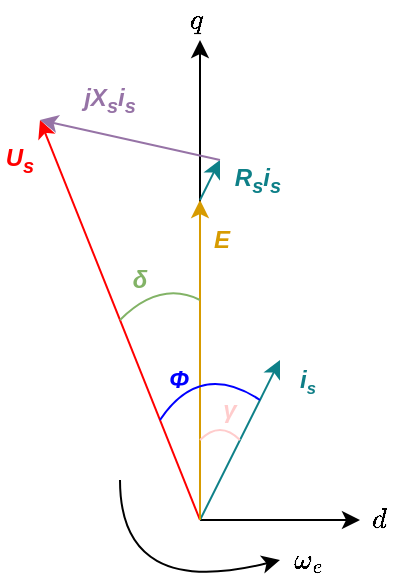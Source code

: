 <mxfile version="24.4.10" type="github">
  <diagram name="第 1 页" id="bCNPC1Wj3j-4zLxV8QfG">
    <mxGraphModel dx="352" dy="240" grid="1" gridSize="10" guides="1" tooltips="1" connect="1" arrows="1" fold="1" page="1" pageScale="1" pageWidth="827" pageHeight="1169" math="1" shadow="0">
      <root>
        <mxCell id="0" />
        <mxCell id="1" parent="0" />
        <mxCell id="CBYcRYqiomnFLM2rLD_o-1" value="" style="endArrow=classic;html=1;rounded=0;" parent="1" edge="1">
          <mxGeometry width="50" height="50" relative="1" as="geometry">
            <mxPoint x="400" y="400" as="sourcePoint" />
            <mxPoint x="400" y="160" as="targetPoint" />
          </mxGeometry>
        </mxCell>
        <mxCell id="CBYcRYqiomnFLM2rLD_o-2" value="" style="endArrow=classic;html=1;rounded=0;" parent="1" edge="1">
          <mxGeometry width="50" height="50" relative="1" as="geometry">
            <mxPoint x="400" y="400" as="sourcePoint" />
            <mxPoint x="480" y="400" as="targetPoint" />
          </mxGeometry>
        </mxCell>
        <mxCell id="CBYcRYqiomnFLM2rLD_o-3" value="$$q$$" style="text;html=1;align=center;verticalAlign=middle;whiteSpace=wrap;rounded=0;" parent="1" vertex="1">
          <mxGeometry x="390" y="140" width="17" height="20" as="geometry" />
        </mxCell>
        <mxCell id="CBYcRYqiomnFLM2rLD_o-4" value="$$d$$" style="text;html=1;align=center;verticalAlign=middle;whiteSpace=wrap;rounded=0;" parent="1" vertex="1">
          <mxGeometry x="480" y="390" width="20" height="20" as="geometry" />
        </mxCell>
        <mxCell id="CBYcRYqiomnFLM2rLD_o-5" value="" style="endArrow=classic;html=1;rounded=0;fillColor=#b0e3e6;strokeColor=#0e8088;" parent="1" edge="1">
          <mxGeometry width="50" height="50" relative="1" as="geometry">
            <mxPoint x="400" y="400" as="sourcePoint" />
            <mxPoint x="440" y="320" as="targetPoint" />
          </mxGeometry>
        </mxCell>
        <mxCell id="CBYcRYqiomnFLM2rLD_o-6" value="" style="endArrow=classic;html=1;rounded=0;fillColor=#e51400;strokeColor=#ff0000;" parent="1" edge="1">
          <mxGeometry width="50" height="50" relative="1" as="geometry">
            <mxPoint x="400" y="400" as="sourcePoint" />
            <mxPoint x="320" y="200" as="targetPoint" />
          </mxGeometry>
        </mxCell>
        <mxCell id="CBYcRYqiomnFLM2rLD_o-7" value="" style="endArrow=classic;html=1;rounded=0;fillColor=#ffe6cc;strokeColor=#d79b00;" parent="1" edge="1">
          <mxGeometry width="50" height="50" relative="1" as="geometry">
            <mxPoint x="400" y="400" as="sourcePoint" />
            <mxPoint x="400" y="240" as="targetPoint" />
          </mxGeometry>
        </mxCell>
        <mxCell id="CBYcRYqiomnFLM2rLD_o-8" value="" style="endArrow=classic;html=1;rounded=0;fillColor=#b0e3e6;strokeColor=#0e8088;" parent="1" edge="1">
          <mxGeometry width="50" height="50" relative="1" as="geometry">
            <mxPoint x="400" y="240" as="sourcePoint" />
            <mxPoint x="410" y="220" as="targetPoint" />
          </mxGeometry>
        </mxCell>
        <mxCell id="CBYcRYqiomnFLM2rLD_o-9" value="" style="endArrow=classic;html=1;rounded=0;fillColor=#e1d5e7;strokeColor=#9673a6;" parent="1" edge="1">
          <mxGeometry width="50" height="50" relative="1" as="geometry">
            <mxPoint x="410" y="220" as="sourcePoint" />
            <mxPoint x="320" y="200" as="targetPoint" />
          </mxGeometry>
        </mxCell>
        <mxCell id="CBYcRYqiomnFLM2rLD_o-17" value="" style="endArrow=classic;html=1;rounded=0;curved=1;" parent="1" edge="1">
          <mxGeometry width="50" height="50" relative="1" as="geometry">
            <mxPoint x="360" y="380" as="sourcePoint" />
            <mxPoint x="440" y="420" as="targetPoint" />
            <Array as="points">
              <mxPoint x="360" y="440" />
            </Array>
          </mxGeometry>
        </mxCell>
        <mxCell id="CBYcRYqiomnFLM2rLD_o-18" value="$$\omega_{e}$$" style="text;html=1;align=center;verticalAlign=middle;whiteSpace=wrap;rounded=0;" parent="1" vertex="1">
          <mxGeometry x="444" y="410" width="20" height="20" as="geometry" />
        </mxCell>
        <mxCell id="CBYcRYqiomnFLM2rLD_o-19" value="&lt;b&gt;&lt;i&gt;γ&lt;/i&gt;&lt;/b&gt;" style="text;html=1;align=center;verticalAlign=middle;whiteSpace=wrap;rounded=0;fontColor=#ffcccc;" parent="1" vertex="1">
          <mxGeometry x="407" y="340" width="16" height="10" as="geometry" />
        </mxCell>
        <mxCell id="CBYcRYqiomnFLM2rLD_o-20" value="" style="endArrow=none;html=1;rounded=0;curved=1;endFill=0;fontColor=#00ff00;strokeColor=#ffcccc;fillColor=#d0cee2;" parent="1" edge="1">
          <mxGeometry width="50" height="50" relative="1" as="geometry">
            <mxPoint x="400" y="360" as="sourcePoint" />
            <mxPoint x="420" y="360" as="targetPoint" />
            <Array as="points">
              <mxPoint x="410" y="350" />
            </Array>
          </mxGeometry>
        </mxCell>
        <mxCell id="CBYcRYqiomnFLM2rLD_o-22" value="" style="endArrow=none;html=1;rounded=0;curved=1;strokeColor=#0000ff;" parent="1" edge="1">
          <mxGeometry width="50" height="50" relative="1" as="geometry">
            <mxPoint x="380" y="350" as="sourcePoint" />
            <mxPoint x="430" y="340" as="targetPoint" />
            <Array as="points">
              <mxPoint x="400" y="320" />
            </Array>
          </mxGeometry>
        </mxCell>
        <mxCell id="CBYcRYqiomnFLM2rLD_o-23" value="&lt;b&gt;&lt;i&gt;Φ&lt;/i&gt;&lt;/b&gt;" style="text;html=1;align=center;verticalAlign=middle;whiteSpace=wrap;rounded=0;fontColor=#0000ff;" parent="1" vertex="1">
          <mxGeometry x="378" y="320" width="23" height="20" as="geometry" />
        </mxCell>
        <mxCell id="CBYcRYqiomnFLM2rLD_o-24" value="" style="endArrow=none;html=1;rounded=0;curved=1;fillColor=#d5e8d4;strokeColor=#82b366;" parent="1" edge="1">
          <mxGeometry width="50" height="50" relative="1" as="geometry">
            <mxPoint x="360" y="300" as="sourcePoint" />
            <mxPoint x="400" y="290" as="targetPoint" />
            <Array as="points">
              <mxPoint x="380" y="280" />
            </Array>
          </mxGeometry>
        </mxCell>
        <mxCell id="CBYcRYqiomnFLM2rLD_o-25" value="&lt;b&gt;&lt;i&gt;δ&lt;/i&gt;&lt;/b&gt;" style="text;html=1;align=center;verticalAlign=middle;whiteSpace=wrap;rounded=0;fontColor=#82b366;" parent="1" vertex="1">
          <mxGeometry x="360" y="270" width="20" height="20" as="geometry" />
        </mxCell>
        <mxCell id="CBYcRYqiomnFLM2rLD_o-27" value="&lt;b&gt;&lt;i&gt;U&lt;sub&gt;s&lt;/sub&gt;&lt;/i&gt;&lt;/b&gt;" style="text;html=1;align=center;verticalAlign=middle;whiteSpace=wrap;rounded=0;fontColor=#ff0000;" parent="1" vertex="1">
          <mxGeometry x="300" y="210" width="20" height="20" as="geometry" />
        </mxCell>
        <mxCell id="CBYcRYqiomnFLM2rLD_o-28" value="&lt;b&gt;&lt;i&gt;jX&lt;sub&gt;s&lt;/sub&gt;i&lt;sub&gt;s&lt;/sub&gt;&lt;/i&gt;&lt;/b&gt;" style="text;html=1;align=center;verticalAlign=middle;whiteSpace=wrap;rounded=0;fontColor=#9673a6;" parent="1" vertex="1">
          <mxGeometry x="340" y="180" width="30" height="20" as="geometry" />
        </mxCell>
        <mxCell id="CBYcRYqiomnFLM2rLD_o-29" value="&lt;b&gt;&lt;i&gt;&lt;span style=&quot;font-size: 12px;&quot;&gt;R&lt;/span&gt;&lt;sub&gt;s&lt;/sub&gt;i&lt;sub&gt;s&lt;/sub&gt;&lt;/i&gt;&lt;/b&gt;" style="text;html=1;align=center;verticalAlign=middle;whiteSpace=wrap;rounded=0;fontColor=#0e8088;" parent="1" vertex="1">
          <mxGeometry x="414" y="220" width="30" height="20" as="geometry" />
        </mxCell>
        <mxCell id="CBYcRYqiomnFLM2rLD_o-30" value="&lt;b&gt;&lt;i&gt;E&lt;/i&gt;&lt;/b&gt;" style="text;html=1;align=center;verticalAlign=middle;whiteSpace=wrap;rounded=0;fontColor=#d79b00;" parent="1" vertex="1">
          <mxGeometry x="401" y="250" width="20" height="20" as="geometry" />
        </mxCell>
        <mxCell id="CBYcRYqiomnFLM2rLD_o-31" value="&lt;b style=&quot;&quot;&gt;&lt;i&gt;&lt;font color=&quot;#0e7e86&quot;&gt;i&lt;span style=&quot;font-size: 10px;&quot;&gt;&lt;sub style=&quot;&quot;&gt;s&lt;/sub&gt;&lt;/span&gt;&lt;/font&gt;&lt;/i&gt;&lt;/b&gt;" style="text;html=1;align=center;verticalAlign=middle;whiteSpace=wrap;rounded=0;" parent="1" vertex="1">
          <mxGeometry x="444" y="320" width="20" height="20" as="geometry" />
        </mxCell>
      </root>
    </mxGraphModel>
  </diagram>
</mxfile>
